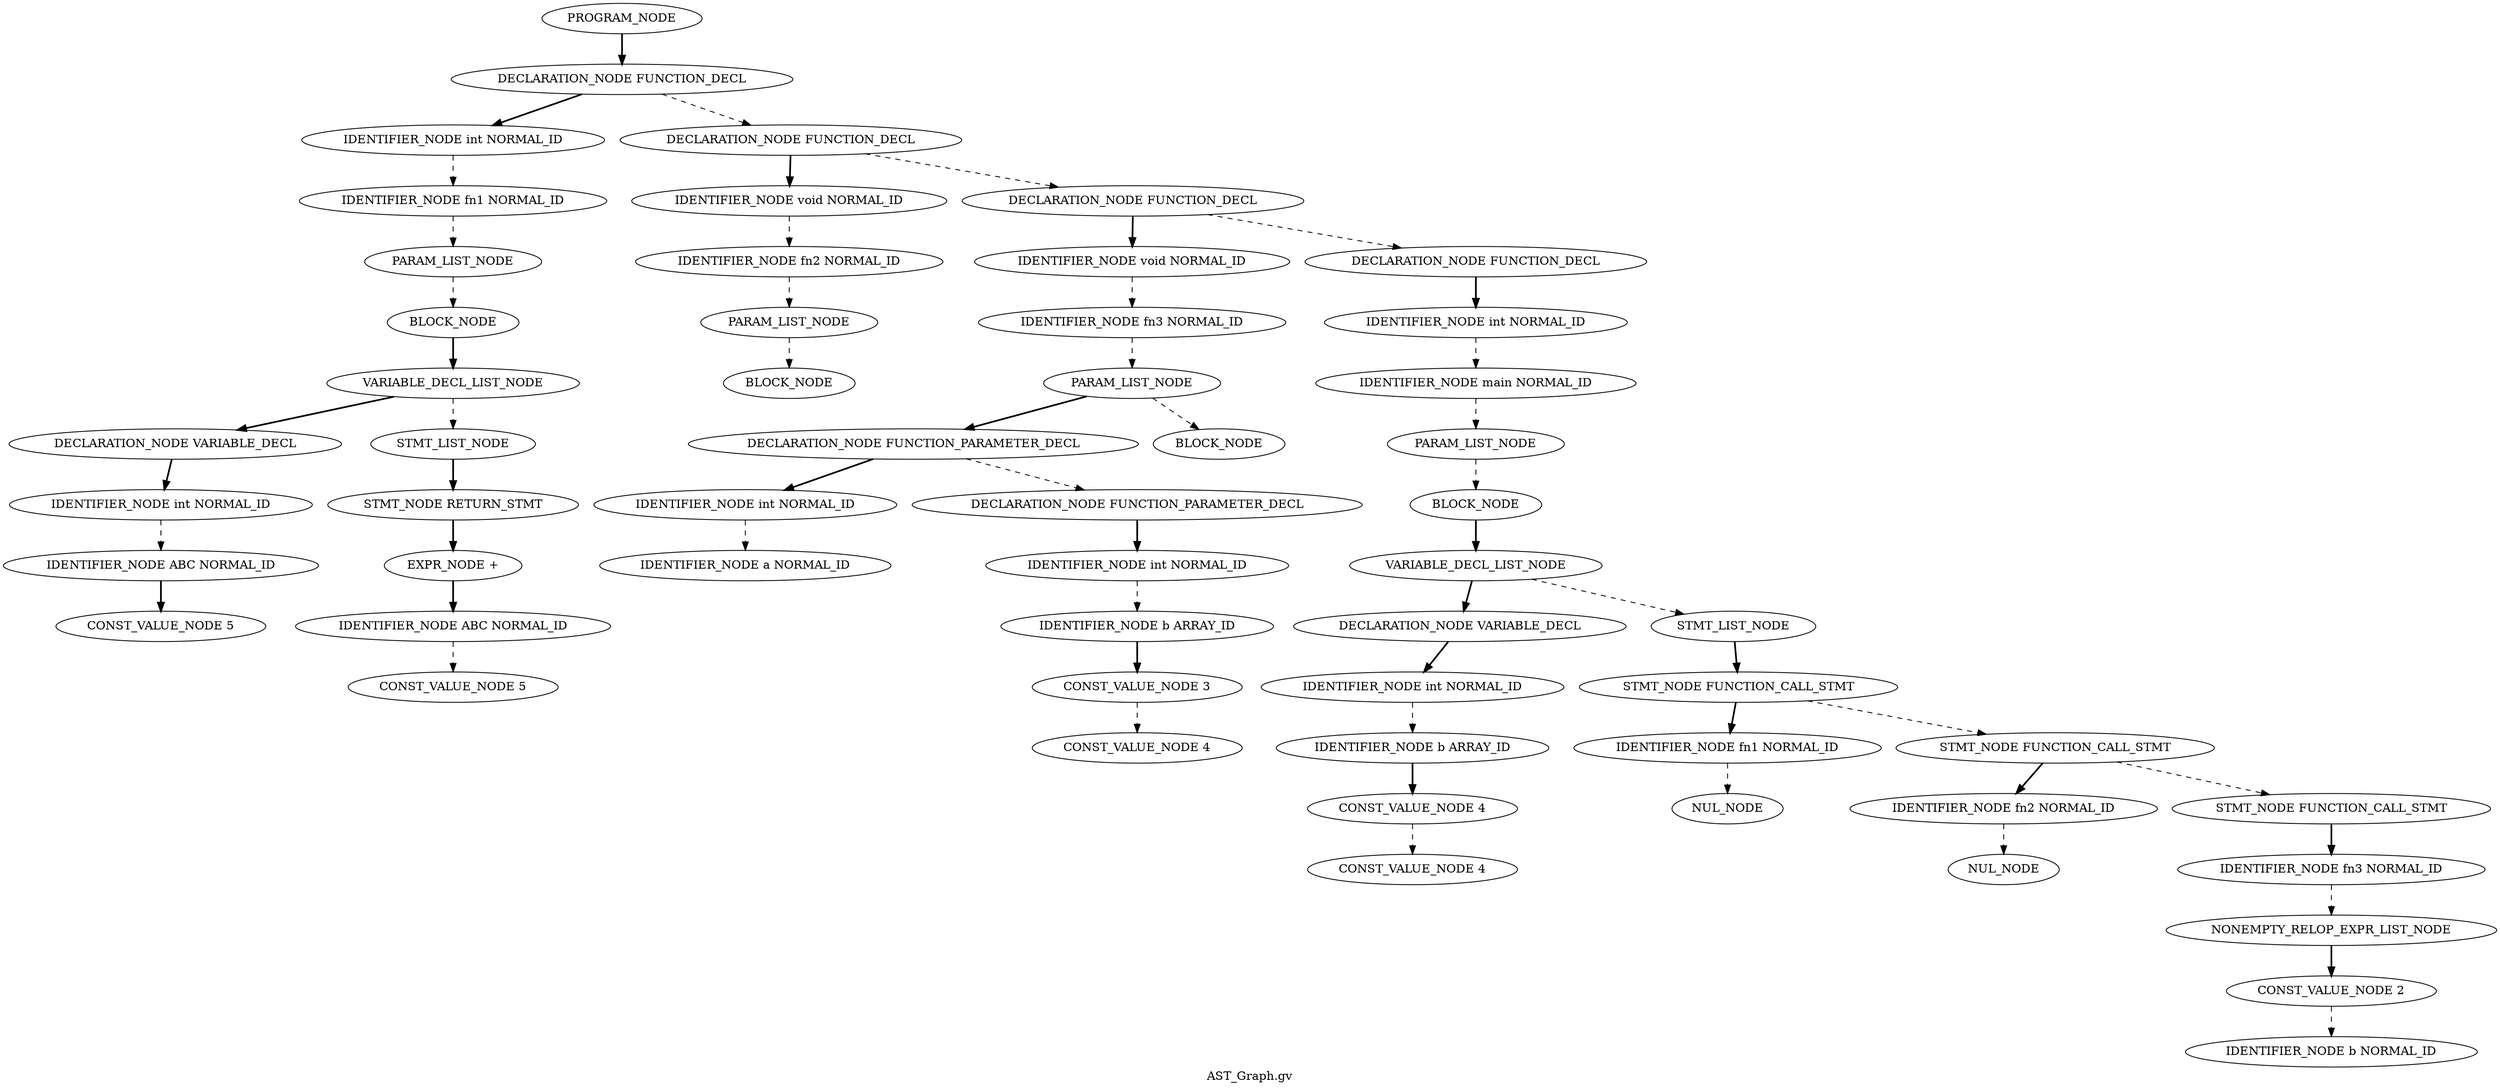 Digraph AST
{
label = "AST_Graph.gv"
node0 [label ="PROGRAM_NODE"]
node1 [label ="DECLARATION_NODE FUNCTION_DECL"]
node2 [label ="IDENTIFIER_NODE int NORMAL_ID"]
node3 [label ="IDENTIFIER_NODE fn1 NORMAL_ID"]
node4 [label ="PARAM_LIST_NODE"]
node5 [label ="BLOCK_NODE"]
node6 [label ="VARIABLE_DECL_LIST_NODE"]
node7 [label ="DECLARATION_NODE VARIABLE_DECL"]
node8 [label ="IDENTIFIER_NODE int NORMAL_ID"]
node9 [label ="IDENTIFIER_NODE ABC NORMAL_ID"]
node10 [label ="CONST_VALUE_NODE 5"]
node9 -> node10 [style = bold]
node8 -> node9 [style = dashed]
node7 -> node8 [style = bold]
node6 -> node7 [style = bold]
node11 [label ="STMT_LIST_NODE"]
node12 [label ="STMT_NODE RETURN_STMT"]
node13 [label ="EXPR_NODE +"]
node14 [label ="IDENTIFIER_NODE ABC NORMAL_ID"]
node15 [label ="CONST_VALUE_NODE 5"]
node14 -> node15 [style = dashed]
node13 -> node14 [style = bold]
node12 -> node13 [style = bold]
node11 -> node12 [style = bold]
node6 -> node11 [style = dashed]
node5 -> node6 [style = bold]
node4 -> node5 [style = dashed]
node3 -> node4 [style = dashed]
node2 -> node3 [style = dashed]
node1 -> node2 [style = bold]
node16 [label ="DECLARATION_NODE FUNCTION_DECL"]
node17 [label ="IDENTIFIER_NODE void NORMAL_ID"]
node18 [label ="IDENTIFIER_NODE fn2 NORMAL_ID"]
node19 [label ="PARAM_LIST_NODE"]
node20 [label ="BLOCK_NODE"]
node19 -> node20 [style = dashed]
node18 -> node19 [style = dashed]
node17 -> node18 [style = dashed]
node16 -> node17 [style = bold]
node21 [label ="DECLARATION_NODE FUNCTION_DECL"]
node22 [label ="IDENTIFIER_NODE void NORMAL_ID"]
node23 [label ="IDENTIFIER_NODE fn3 NORMAL_ID"]
node24 [label ="PARAM_LIST_NODE"]
node25 [label ="DECLARATION_NODE FUNCTION_PARAMETER_DECL"]
node26 [label ="IDENTIFIER_NODE int NORMAL_ID"]
node27 [label ="IDENTIFIER_NODE a NORMAL_ID"]
node26 -> node27 [style = dashed]
node25 -> node26 [style = bold]
node28 [label ="DECLARATION_NODE FUNCTION_PARAMETER_DECL"]
node29 [label ="IDENTIFIER_NODE int NORMAL_ID"]
node30 [label ="IDENTIFIER_NODE b ARRAY_ID"]
node31 [label ="CONST_VALUE_NODE 3"]
node32 [label ="CONST_VALUE_NODE 4"]
node31 -> node32 [style = dashed]
node30 -> node31 [style = bold]
node29 -> node30 [style = dashed]
node28 -> node29 [style = bold]
node25 -> node28 [style = dashed]
node24 -> node25 [style = bold]
node33 [label ="BLOCK_NODE"]
node24 -> node33 [style = dashed]
node23 -> node24 [style = dashed]
node22 -> node23 [style = dashed]
node21 -> node22 [style = bold]
node34 [label ="DECLARATION_NODE FUNCTION_DECL"]
node35 [label ="IDENTIFIER_NODE int NORMAL_ID"]
node36 [label ="IDENTIFIER_NODE main NORMAL_ID"]
node37 [label ="PARAM_LIST_NODE"]
node38 [label ="BLOCK_NODE"]
node39 [label ="VARIABLE_DECL_LIST_NODE"]
node40 [label ="DECLARATION_NODE VARIABLE_DECL"]
node41 [label ="IDENTIFIER_NODE int NORMAL_ID"]
node42 [label ="IDENTIFIER_NODE b ARRAY_ID"]
node43 [label ="CONST_VALUE_NODE 4"]
node44 [label ="CONST_VALUE_NODE 4"]
node43 -> node44 [style = dashed]
node42 -> node43 [style = bold]
node41 -> node42 [style = dashed]
node40 -> node41 [style = bold]
node39 -> node40 [style = bold]
node45 [label ="STMT_LIST_NODE"]
node46 [label ="STMT_NODE FUNCTION_CALL_STMT"]
node47 [label ="IDENTIFIER_NODE fn1 NORMAL_ID"]
node48 [label ="NUL_NODE"]
node47 -> node48 [style = dashed]
node46 -> node47 [style = bold]
node49 [label ="STMT_NODE FUNCTION_CALL_STMT"]
node50 [label ="IDENTIFIER_NODE fn2 NORMAL_ID"]
node51 [label ="NUL_NODE"]
node50 -> node51 [style = dashed]
node49 -> node50 [style = bold]
node52 [label ="STMT_NODE FUNCTION_CALL_STMT"]
node53 [label ="IDENTIFIER_NODE fn3 NORMAL_ID"]
node54 [label ="NONEMPTY_RELOP_EXPR_LIST_NODE"]
node55 [label ="CONST_VALUE_NODE 2"]
node56 [label ="IDENTIFIER_NODE b NORMAL_ID"]
node55 -> node56 [style = dashed]
node54 -> node55 [style = bold]
node53 -> node54 [style = dashed]
node52 -> node53 [style = bold]
node49 -> node52 [style = dashed]
node46 -> node49 [style = dashed]
node45 -> node46 [style = bold]
node39 -> node45 [style = dashed]
node38 -> node39 [style = bold]
node37 -> node38 [style = dashed]
node36 -> node37 [style = dashed]
node35 -> node36 [style = dashed]
node34 -> node35 [style = bold]
node21 -> node34 [style = dashed]
node16 -> node21 [style = dashed]
node1 -> node16 [style = dashed]
node0 -> node1 [style = bold]
}

